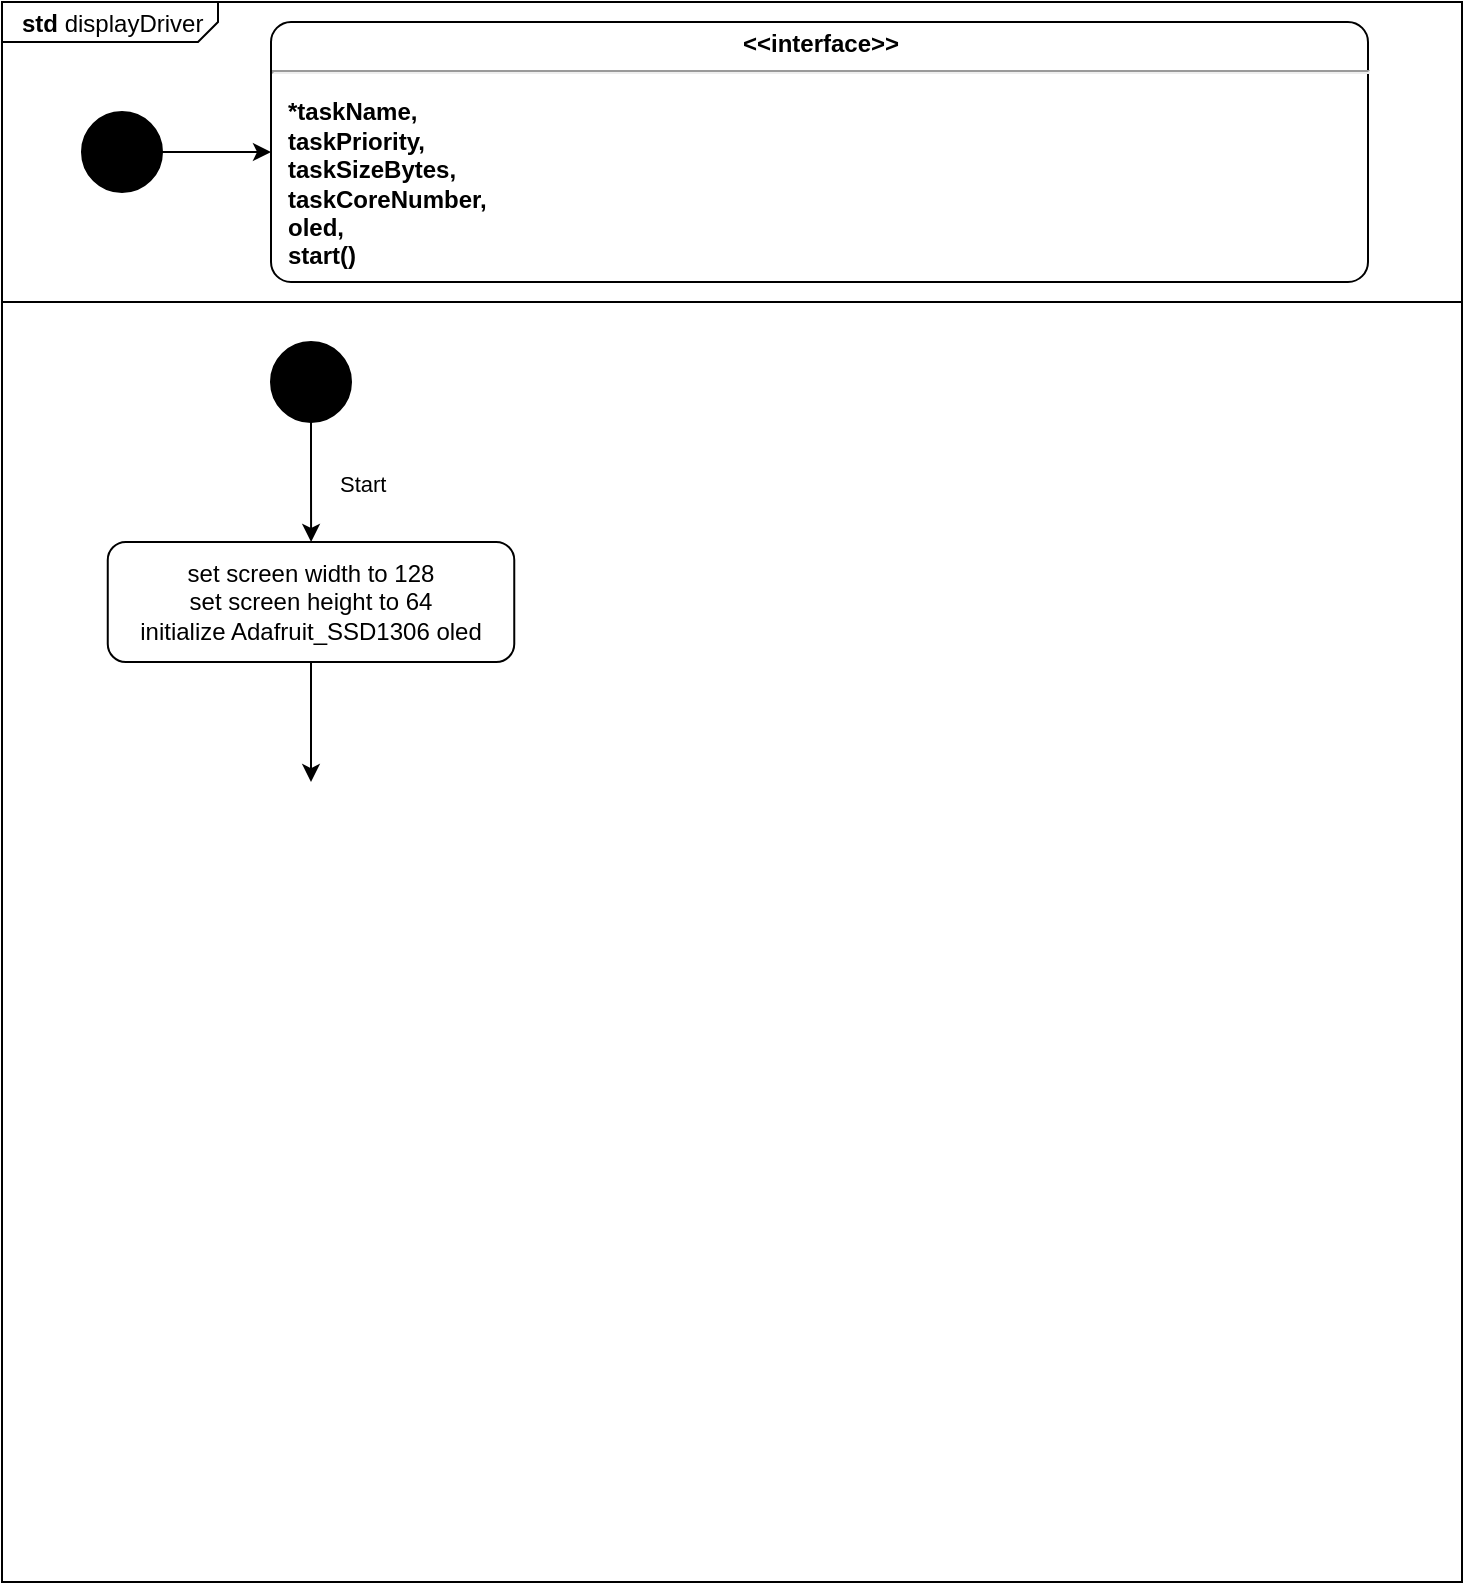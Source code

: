 <mxfile version="21.8.2" type="device">
  <diagram name="Page-1" id="pazxvdb_-VQVQj2k6pjy">
    <mxGraphModel dx="1036" dy="702" grid="1" gridSize="10" guides="1" tooltips="1" connect="1" arrows="1" fold="1" page="1" pageScale="1" pageWidth="1169" pageHeight="1654" math="0" shadow="0">
      <root>
        <mxCell id="0" />
        <mxCell id="1" parent="0" />
        <mxCell id="4tAjdOZ-st2yQ9ejm-Wt-1" value="&lt;p style=&quot;margin:0px;margin-top:4px;margin-left:10px;text-align:left;&quot;&gt;&lt;b&gt;std&lt;/b&gt; displayDriver&lt;/p&gt;" style="html=1;shape=mxgraph.sysml.package;labelX=108.8;align=left;spacingLeft=10;overflow=fill;recursiveResize=0;container=0;" parent="1" vertex="1">
          <mxGeometry x="40" y="50" width="730" height="790" as="geometry" />
        </mxCell>
        <mxCell id="4tAjdOZ-st2yQ9ejm-Wt-2" value="Start" style="edgeStyle=orthogonalEdgeStyle;rounded=0;orthogonalLoop=1;jettySize=auto;html=1;align=left;" parent="1" source="4tAjdOZ-st2yQ9ejm-Wt-3" target="FEYtaKGGeJnVMuC72WNT-1" edge="1">
          <mxGeometry x="0.043" y="12" relative="1" as="geometry">
            <mxPoint as="offset" />
            <mxPoint x="194.5" y="367" as="targetPoint" />
          </mxGeometry>
        </mxCell>
        <mxCell id="4tAjdOZ-st2yQ9ejm-Wt-3" value="" style="shape=ellipse;html=1;fillColor=strokeColor;fontSize=18;fontColor=#ffffff;" parent="1" vertex="1">
          <mxGeometry x="174.5" y="220" width="40" height="40" as="geometry" />
        </mxCell>
        <mxCell id="4tAjdOZ-st2yQ9ejm-Wt-4" value="&lt;p style=&quot;margin:0px;margin-top:4px;text-align:center;&quot;&gt;&lt;b&gt;&amp;lt;&amp;lt;interface&amp;gt;&amp;gt;&lt;/b&gt;&lt;/p&gt;&lt;hr&gt;&lt;p&gt;&lt;/p&gt;&lt;p style=&quot;margin:0px;margin-left:8px;text-align:left;&quot;&gt;&lt;b style=&quot;background-color: initial;&quot;&gt;*taskName,&lt;/b&gt;&lt;br&gt;&lt;/p&gt;&lt;p style=&quot;margin:0px;margin-left:8px;text-align:left;&quot;&gt;&lt;b style=&quot;background-color: initial;&quot;&gt;taskPriority,&lt;/b&gt;&lt;/p&gt;&lt;p style=&quot;margin:0px;margin-left:8px;text-align:left;&quot;&gt;&lt;b style=&quot;background-color: initial;&quot;&gt;taskSizeBytes,&lt;/b&gt;&lt;/p&gt;&lt;p style=&quot;margin:0px;margin-left:8px;text-align:left;&quot;&gt;&lt;b style=&quot;background-color: initial;&quot;&gt;taskCoreNumber,&lt;/b&gt;&lt;/p&gt;&lt;p style=&quot;margin:0px;margin-left:8px;text-align:left;&quot;&gt;&lt;b style=&quot;background-color: initial;&quot;&gt;oled,&lt;/b&gt;&lt;/p&gt;&lt;p style=&quot;margin:0px;margin-left:8px;text-align:left;&quot;&gt;&lt;b style=&quot;background-color: initial;&quot;&gt;start()&lt;/b&gt;&lt;/p&gt;" style="shape=mxgraph.sysml.simpleState;html=1;overflow=fill;whiteSpace=wrap;align=center;" parent="1" vertex="1">
          <mxGeometry x="174.5" y="60" width="548.5" height="130" as="geometry" />
        </mxCell>
        <mxCell id="4tAjdOZ-st2yQ9ejm-Wt-5" style="edgeStyle=orthogonalEdgeStyle;rounded=0;orthogonalLoop=1;jettySize=auto;html=1;" parent="1" source="4tAjdOZ-st2yQ9ejm-Wt-6" target="4tAjdOZ-st2yQ9ejm-Wt-4" edge="1">
          <mxGeometry relative="1" as="geometry" />
        </mxCell>
        <mxCell id="4tAjdOZ-st2yQ9ejm-Wt-6" value="" style="shape=ellipse;html=1;fillColor=strokeColor;fontSize=18;fontColor=#ffffff;" parent="1" vertex="1">
          <mxGeometry x="80" y="105" width="40" height="40" as="geometry" />
        </mxCell>
        <mxCell id="4tAjdOZ-st2yQ9ejm-Wt-7" value="" style="line;strokeWidth=1;fillColor=none;align=left;verticalAlign=middle;spacingTop=-1;spacingLeft=3;spacingRight=3;rotatable=0;labelPosition=right;points=[];portConstraint=eastwest;strokeColor=inherit;" parent="1" vertex="1">
          <mxGeometry x="40" y="170" width="730" height="60" as="geometry" />
        </mxCell>
        <mxCell id="FEYtaKGGeJnVMuC72WNT-1" value="set screen width to 128&lt;br&gt;set screen height to 64&lt;br&gt;initialize Adafruit_SSD1306 oled" style="rounded=1;whiteSpace=wrap;html=1;" parent="1" vertex="1">
          <mxGeometry x="92.88" y="320" width="203.25" height="60" as="geometry" />
        </mxCell>
        <mxCell id="FEYtaKGGeJnVMuC72WNT-10" value="" style="endArrow=classic;html=1;rounded=0;" parent="1" source="FEYtaKGGeJnVMuC72WNT-1" edge="1">
          <mxGeometry width="50" height="50" relative="1" as="geometry">
            <mxPoint x="510" y="620" as="sourcePoint" />
            <mxPoint x="194.501" y="440.001" as="targetPoint" />
          </mxGeometry>
        </mxCell>
      </root>
    </mxGraphModel>
  </diagram>
</mxfile>
